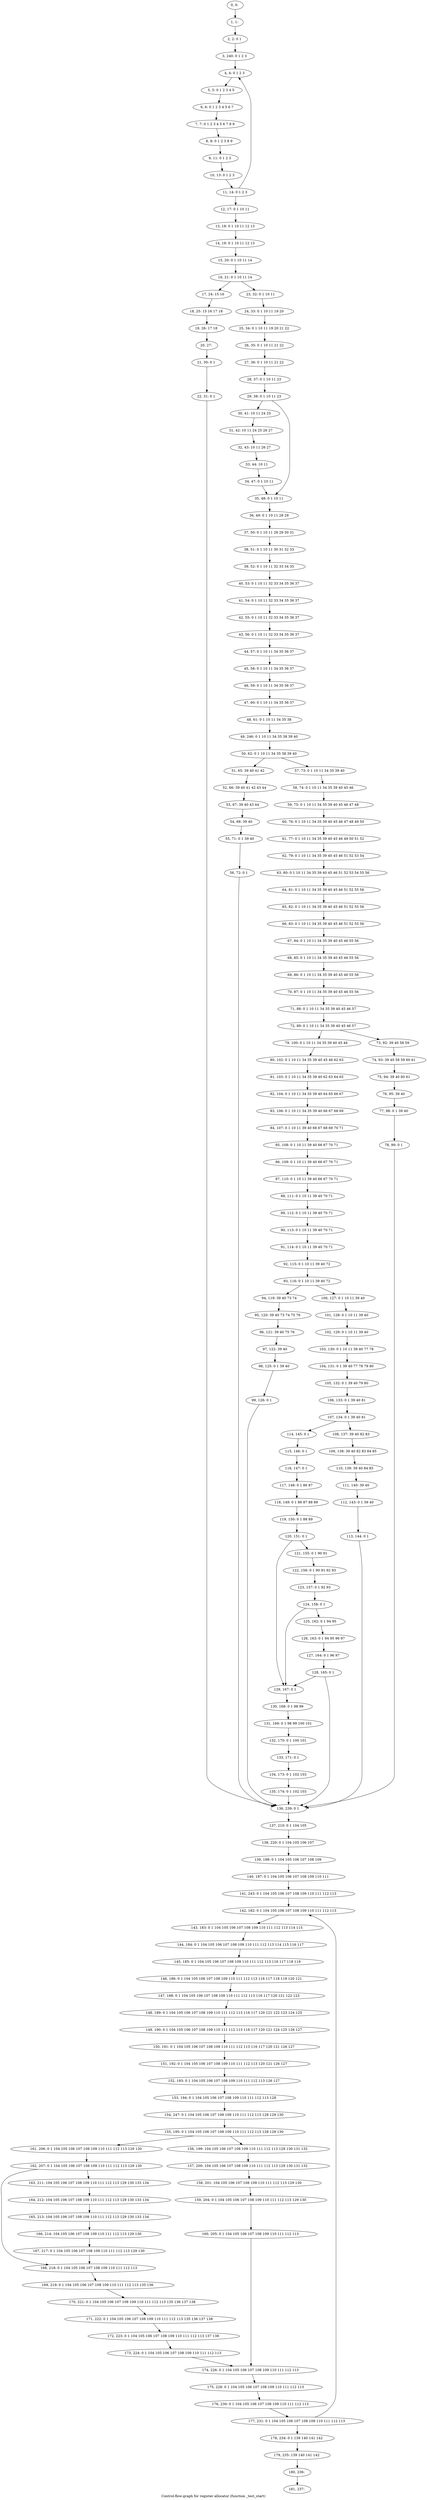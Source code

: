 digraph G {
graph [label="Control-flow-graph for register allocator (function _test_start)"]
0[label="0, 0: "];
1[label="1, 1: "];
2[label="2, 2: 0 1 "];
3[label="3, 240: 0 1 2 3 "];
4[label="4, 4: 0 1 2 3 "];
5[label="5, 5: 0 1 2 3 4 5 "];
6[label="6, 6: 0 1 2 3 4 5 6 7 "];
7[label="7, 7: 0 1 2 3 4 5 6 7 8 9 "];
8[label="8, 8: 0 1 2 3 8 9 "];
9[label="9, 11: 0 1 2 3 "];
10[label="10, 13: 0 1 2 3 "];
11[label="11, 14: 0 1 2 3 "];
12[label="12, 17: 0 1 10 11 "];
13[label="13, 18: 0 1 10 11 12 13 "];
14[label="14, 19: 0 1 10 11 12 13 "];
15[label="15, 20: 0 1 10 11 14 "];
16[label="16, 21: 0 1 10 11 14 "];
17[label="17, 24: 15 16 "];
18[label="18, 25: 15 16 17 18 "];
19[label="19, 26: 17 18 "];
20[label="20, 27: "];
21[label="21, 30: 0 1 "];
22[label="22, 31: 0 1 "];
23[label="23, 32: 0 1 10 11 "];
24[label="24, 33: 0 1 10 11 19 20 "];
25[label="25, 34: 0 1 10 11 19 20 21 22 "];
26[label="26, 35: 0 1 10 11 21 22 "];
27[label="27, 36: 0 1 10 11 21 22 "];
28[label="28, 37: 0 1 10 11 23 "];
29[label="29, 38: 0 1 10 11 23 "];
30[label="30, 41: 10 11 24 25 "];
31[label="31, 42: 10 11 24 25 26 27 "];
32[label="32, 43: 10 11 26 27 "];
33[label="33, 44: 10 11 "];
34[label="34, 47: 0 1 10 11 "];
35[label="35, 48: 0 1 10 11 "];
36[label="36, 49: 0 1 10 11 28 29 "];
37[label="37, 50: 0 1 10 11 28 29 30 31 "];
38[label="38, 51: 0 1 10 11 30 31 32 33 "];
39[label="39, 52: 0 1 10 11 32 33 34 35 "];
40[label="40, 53: 0 1 10 11 32 33 34 35 36 37 "];
41[label="41, 54: 0 1 10 11 32 33 34 35 36 37 "];
42[label="42, 55: 0 1 10 11 32 33 34 35 36 37 "];
43[label="43, 56: 0 1 10 11 32 33 34 35 36 37 "];
44[label="44, 57: 0 1 10 11 34 35 36 37 "];
45[label="45, 58: 0 1 10 11 34 35 36 37 "];
46[label="46, 59: 0 1 10 11 34 35 36 37 "];
47[label="47, 60: 0 1 10 11 34 35 36 37 "];
48[label="48, 61: 0 1 10 11 34 35 38 "];
49[label="49, 246: 0 1 10 11 34 35 38 39 40 "];
50[label="50, 62: 0 1 10 11 34 35 38 39 40 "];
51[label="51, 65: 39 40 41 42 "];
52[label="52, 66: 39 40 41 42 43 44 "];
53[label="53, 67: 39 40 43 44 "];
54[label="54, 68: 39 40 "];
55[label="55, 71: 0 1 39 40 "];
56[label="56, 72: 0 1 "];
57[label="57, 73: 0 1 10 11 34 35 39 40 "];
58[label="58, 74: 0 1 10 11 34 35 39 40 45 46 "];
59[label="59, 75: 0 1 10 11 34 35 39 40 45 46 47 48 "];
60[label="60, 76: 0 1 10 11 34 35 39 40 45 46 47 48 49 50 "];
61[label="61, 77: 0 1 10 11 34 35 39 40 45 46 49 50 51 52 "];
62[label="62, 79: 0 1 10 11 34 35 39 40 45 46 51 52 53 54 "];
63[label="63, 80: 0 1 10 11 34 35 39 40 45 46 51 52 53 54 55 56 "];
64[label="64, 81: 0 1 10 11 34 35 39 40 45 46 51 52 55 56 "];
65[label="65, 82: 0 1 10 11 34 35 39 40 45 46 51 52 55 56 "];
66[label="66, 83: 0 1 10 11 34 35 39 40 45 46 51 52 55 56 "];
67[label="67, 84: 0 1 10 11 34 35 39 40 45 46 55 56 "];
68[label="68, 85: 0 1 10 11 34 35 39 40 45 46 55 56 "];
69[label="69, 86: 0 1 10 11 34 35 39 40 45 46 55 56 "];
70[label="70, 87: 0 1 10 11 34 35 39 40 45 46 55 56 "];
71[label="71, 88: 0 1 10 11 34 35 39 40 45 46 57 "];
72[label="72, 89: 0 1 10 11 34 35 39 40 45 46 57 "];
73[label="73, 92: 39 40 58 59 "];
74[label="74, 93: 39 40 58 59 60 61 "];
75[label="75, 94: 39 40 60 61 "];
76[label="76, 95: 39 40 "];
77[label="77, 98: 0 1 39 40 "];
78[label="78, 99: 0 1 "];
79[label="79, 100: 0 1 10 11 34 35 39 40 45 46 "];
80[label="80, 102: 0 1 10 11 34 35 39 40 45 46 62 63 "];
81[label="81, 103: 0 1 10 11 34 35 39 40 62 63 64 65 "];
82[label="82, 104: 0 1 10 11 34 35 39 40 64 65 66 67 "];
83[label="83, 106: 0 1 10 11 34 35 39 40 66 67 68 69 "];
84[label="84, 107: 0 1 10 11 39 40 66 67 68 69 70 71 "];
85[label="85, 108: 0 1 10 11 39 40 66 67 70 71 "];
86[label="86, 109: 0 1 10 11 39 40 66 67 70 71 "];
87[label="87, 110: 0 1 10 11 39 40 66 67 70 71 "];
88[label="88, 111: 0 1 10 11 39 40 70 71 "];
89[label="89, 112: 0 1 10 11 39 40 70 71 "];
90[label="90, 113: 0 1 10 11 39 40 70 71 "];
91[label="91, 114: 0 1 10 11 39 40 70 71 "];
92[label="92, 115: 0 1 10 11 39 40 72 "];
93[label="93, 116: 0 1 10 11 39 40 72 "];
94[label="94, 119: 39 40 73 74 "];
95[label="95, 120: 39 40 73 74 75 76 "];
96[label="96, 121: 39 40 75 76 "];
97[label="97, 122: 39 40 "];
98[label="98, 125: 0 1 39 40 "];
99[label="99, 126: 0 1 "];
100[label="100, 127: 0 1 10 11 39 40 "];
101[label="101, 128: 0 1 10 11 39 40 "];
102[label="102, 129: 0 1 10 11 39 40 "];
103[label="103, 130: 0 1 10 11 39 40 77 78 "];
104[label="104, 131: 0 1 39 40 77 78 79 80 "];
105[label="105, 132: 0 1 39 40 79 80 "];
106[label="106, 133: 0 1 39 40 81 "];
107[label="107, 134: 0 1 39 40 81 "];
108[label="108, 137: 39 40 82 83 "];
109[label="109, 138: 39 40 82 83 84 85 "];
110[label="110, 139: 39 40 84 85 "];
111[label="111, 140: 39 40 "];
112[label="112, 143: 0 1 39 40 "];
113[label="113, 144: 0 1 "];
114[label="114, 145: 0 1 "];
115[label="115, 146: 0 1 "];
116[label="116, 147: 0 1 "];
117[label="117, 148: 0 1 86 87 "];
118[label="118, 149: 0 1 86 87 88 89 "];
119[label="119, 150: 0 1 88 89 "];
120[label="120, 151: 0 1 "];
121[label="121, 155: 0 1 90 91 "];
122[label="122, 156: 0 1 90 91 92 93 "];
123[label="123, 157: 0 1 92 93 "];
124[label="124, 158: 0 1 "];
125[label="125, 162: 0 1 94 95 "];
126[label="126, 163: 0 1 94 95 96 97 "];
127[label="127, 164: 0 1 96 97 "];
128[label="128, 165: 0 1 "];
129[label="129, 167: 0 1 "];
130[label="130, 168: 0 1 98 99 "];
131[label="131, 169: 0 1 98 99 100 101 "];
132[label="132, 170: 0 1 100 101 "];
133[label="133, 171: 0 1 "];
134[label="134, 173: 0 1 102 103 "];
135[label="135, 174: 0 1 102 103 "];
136[label="136, 239: 0 1 "];
137[label="137, 210: 0 1 104 105 "];
138[label="138, 220: 0 1 104 105 106 107 "];
139[label="139, 198: 0 1 104 105 106 107 108 109 "];
140[label="140, 187: 0 1 104 105 106 107 108 109 110 111 "];
141[label="141, 243: 0 1 104 105 106 107 108 109 110 111 112 113 "];
142[label="142, 182: 0 1 104 105 106 107 108 109 110 111 112 113 "];
143[label="143, 183: 0 1 104 105 106 107 108 109 110 111 112 113 114 115 "];
144[label="144, 184: 0 1 104 105 106 107 108 109 110 111 112 113 114 115 116 117 "];
145[label="145, 185: 0 1 104 105 106 107 108 109 110 111 112 113 116 117 118 119 "];
146[label="146, 186: 0 1 104 105 106 107 108 109 110 111 112 113 116 117 118 119 120 121 "];
147[label="147, 188: 0 1 104 105 106 107 108 109 110 111 112 113 116 117 120 121 122 123 "];
148[label="148, 189: 0 1 104 105 106 107 108 109 110 111 112 113 116 117 120 121 122 123 124 125 "];
149[label="149, 190: 0 1 104 105 106 107 108 109 110 111 112 113 116 117 120 121 124 125 126 127 "];
150[label="150, 191: 0 1 104 105 106 107 108 109 110 111 112 113 116 117 120 121 126 127 "];
151[label="151, 192: 0 1 104 105 106 107 108 109 110 111 112 113 120 121 126 127 "];
152[label="152, 193: 0 1 104 105 106 107 108 109 110 111 112 113 126 127 "];
153[label="153, 194: 0 1 104 105 106 107 108 109 110 111 112 113 128 "];
154[label="154, 247: 0 1 104 105 106 107 108 109 110 111 112 113 128 129 130 "];
155[label="155, 195: 0 1 104 105 106 107 108 109 110 111 112 113 128 129 130 "];
156[label="156, 199: 104 105 106 107 108 109 110 111 112 113 129 130 131 132 "];
157[label="157, 200: 104 105 106 107 108 109 110 111 112 113 129 130 131 132 "];
158[label="158, 201: 104 105 106 107 108 109 110 111 112 113 129 130 "];
159[label="159, 204: 0 1 104 105 106 107 108 109 110 111 112 113 129 130 "];
160[label="160, 205: 0 1 104 105 106 107 108 109 110 111 112 113 "];
161[label="161, 206: 0 1 104 105 106 107 108 109 110 111 112 113 129 130 "];
162[label="162, 207: 0 1 104 105 106 107 108 109 110 111 112 113 129 130 "];
163[label="163, 211: 104 105 106 107 108 109 110 111 112 113 129 130 133 134 "];
164[label="164, 212: 104 105 106 107 108 109 110 111 112 113 129 130 133 134 "];
165[label="165, 213: 104 105 106 107 108 109 110 111 112 113 129 130 133 134 "];
166[label="166, 214: 104 105 106 107 108 109 110 111 112 113 129 130 "];
167[label="167, 217: 0 1 104 105 106 107 108 109 110 111 112 113 129 130 "];
168[label="168, 218: 0 1 104 105 106 107 108 109 110 111 112 113 "];
169[label="169, 219: 0 1 104 105 106 107 108 109 110 111 112 113 135 136 "];
170[label="170, 221: 0 1 104 105 106 107 108 109 110 111 112 113 135 136 137 138 "];
171[label="171, 222: 0 1 104 105 106 107 108 109 110 111 112 113 135 136 137 138 "];
172[label="172, 223: 0 1 104 105 106 107 108 109 110 111 112 113 137 138 "];
173[label="173, 224: 0 1 104 105 106 107 108 109 110 111 112 113 "];
174[label="174, 226: 0 1 104 105 106 107 108 109 110 111 112 113 "];
175[label="175, 228: 0 1 104 105 106 107 108 109 110 111 112 113 "];
176[label="176, 230: 0 1 104 105 106 107 108 109 110 111 112 113 "];
177[label="177, 231: 0 1 104 105 106 107 108 109 110 111 112 113 "];
178[label="178, 234: 0 1 139 140 141 142 "];
179[label="179, 235: 139 140 141 142 "];
180[label="180, 236: "];
181[label="181, 237: "];
0->1 ;
1->2 ;
2->3 ;
3->4 ;
4->5 ;
5->6 ;
6->7 ;
7->8 ;
8->9 ;
9->10 ;
10->11 ;
11->12 ;
11->4 ;
12->13 ;
13->14 ;
14->15 ;
15->16 ;
16->17 ;
16->23 ;
17->18 ;
18->19 ;
19->20 ;
20->21 ;
21->22 ;
22->136 ;
23->24 ;
24->25 ;
25->26 ;
26->27 ;
27->28 ;
28->29 ;
29->30 ;
29->35 ;
30->31 ;
31->32 ;
32->33 ;
33->34 ;
34->35 ;
35->36 ;
36->37 ;
37->38 ;
38->39 ;
39->40 ;
40->41 ;
41->42 ;
42->43 ;
43->44 ;
44->45 ;
45->46 ;
46->47 ;
47->48 ;
48->49 ;
49->50 ;
50->51 ;
50->57 ;
51->52 ;
52->53 ;
53->54 ;
54->55 ;
55->56 ;
56->136 ;
57->58 ;
58->59 ;
59->60 ;
60->61 ;
61->62 ;
62->63 ;
63->64 ;
64->65 ;
65->66 ;
66->67 ;
67->68 ;
68->69 ;
69->70 ;
70->71 ;
71->72 ;
72->73 ;
72->79 ;
73->74 ;
74->75 ;
75->76 ;
76->77 ;
77->78 ;
78->136 ;
79->80 ;
80->81 ;
81->82 ;
82->83 ;
83->84 ;
84->85 ;
85->86 ;
86->87 ;
87->88 ;
88->89 ;
89->90 ;
90->91 ;
91->92 ;
92->93 ;
93->94 ;
93->100 ;
94->95 ;
95->96 ;
96->97 ;
97->98 ;
98->99 ;
99->136 ;
100->101 ;
101->102 ;
102->103 ;
103->104 ;
104->105 ;
105->106 ;
106->107 ;
107->108 ;
107->114 ;
108->109 ;
109->110 ;
110->111 ;
111->112 ;
112->113 ;
113->136 ;
114->115 ;
115->116 ;
116->117 ;
117->118 ;
118->119 ;
119->120 ;
120->121 ;
120->129 ;
121->122 ;
122->123 ;
123->124 ;
124->125 ;
124->129 ;
125->126 ;
126->127 ;
127->128 ;
128->129 ;
128->136 ;
129->130 ;
130->131 ;
131->132 ;
132->133 ;
133->134 ;
134->135 ;
135->136 ;
136->137 ;
137->138 ;
138->139 ;
139->140 ;
140->141 ;
141->142 ;
142->143 ;
143->144 ;
144->145 ;
145->146 ;
146->147 ;
147->148 ;
148->149 ;
149->150 ;
150->151 ;
151->152 ;
152->153 ;
153->154 ;
154->155 ;
155->156 ;
155->161 ;
156->157 ;
157->158 ;
158->159 ;
159->160 ;
160->174 ;
161->162 ;
162->163 ;
162->168 ;
163->164 ;
164->165 ;
165->166 ;
166->167 ;
167->168 ;
168->169 ;
169->170 ;
170->171 ;
171->172 ;
172->173 ;
173->174 ;
174->175 ;
175->176 ;
176->177 ;
177->178 ;
177->142 ;
178->179 ;
179->180 ;
180->181 ;
}
